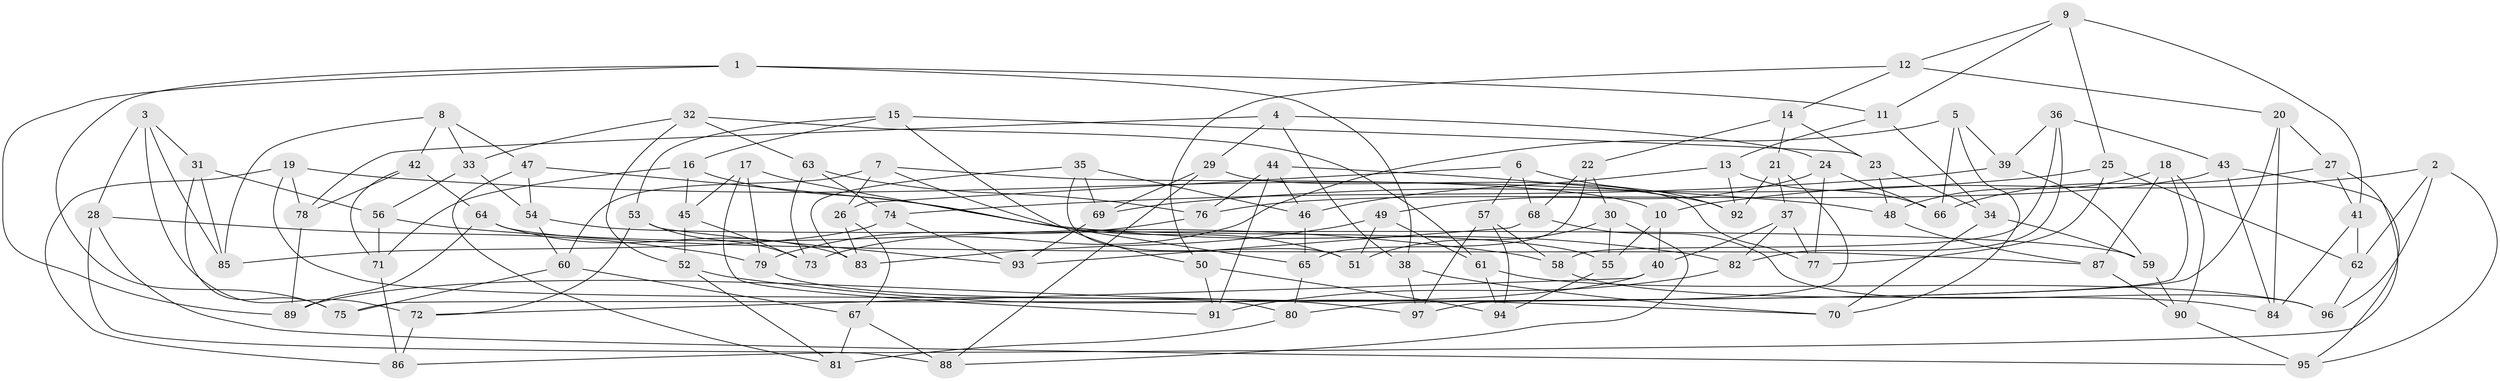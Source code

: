 // coarse degree distribution, {6: 0.5932203389830508, 4: 0.3389830508474576, 5: 0.05084745762711865, 3: 0.01694915254237288}
// Generated by graph-tools (version 1.1) at 2025/52/02/27/25 19:52:28]
// undirected, 97 vertices, 194 edges
graph export_dot {
graph [start="1"]
  node [color=gray90,style=filled];
  1;
  2;
  3;
  4;
  5;
  6;
  7;
  8;
  9;
  10;
  11;
  12;
  13;
  14;
  15;
  16;
  17;
  18;
  19;
  20;
  21;
  22;
  23;
  24;
  25;
  26;
  27;
  28;
  29;
  30;
  31;
  32;
  33;
  34;
  35;
  36;
  37;
  38;
  39;
  40;
  41;
  42;
  43;
  44;
  45;
  46;
  47;
  48;
  49;
  50;
  51;
  52;
  53;
  54;
  55;
  56;
  57;
  58;
  59;
  60;
  61;
  62;
  63;
  64;
  65;
  66;
  67;
  68;
  69;
  70;
  71;
  72;
  73;
  74;
  75;
  76;
  77;
  78;
  79;
  80;
  81;
  82;
  83;
  84;
  85;
  86;
  87;
  88;
  89;
  90;
  91;
  92;
  93;
  94;
  95;
  96;
  97;
  1 -- 75;
  1 -- 38;
  1 -- 11;
  1 -- 89;
  2 -- 62;
  2 -- 95;
  2 -- 10;
  2 -- 96;
  3 -- 28;
  3 -- 31;
  3 -- 72;
  3 -- 85;
  4 -- 38;
  4 -- 24;
  4 -- 78;
  4 -- 29;
  5 -- 66;
  5 -- 73;
  5 -- 70;
  5 -- 39;
  6 -- 57;
  6 -- 26;
  6 -- 68;
  6 -- 92;
  7 -- 65;
  7 -- 10;
  7 -- 26;
  7 -- 60;
  8 -- 85;
  8 -- 47;
  8 -- 33;
  8 -- 42;
  9 -- 25;
  9 -- 41;
  9 -- 12;
  9 -- 11;
  10 -- 40;
  10 -- 55;
  11 -- 34;
  11 -- 13;
  12 -- 14;
  12 -- 20;
  12 -- 50;
  13 -- 66;
  13 -- 92;
  13 -- 46;
  14 -- 21;
  14 -- 23;
  14 -- 22;
  15 -- 53;
  15 -- 50;
  15 -- 23;
  15 -- 16;
  16 -- 71;
  16 -- 45;
  16 -- 55;
  17 -- 91;
  17 -- 51;
  17 -- 45;
  17 -- 79;
  18 -- 75;
  18 -- 87;
  18 -- 48;
  18 -- 90;
  19 -- 78;
  19 -- 86;
  19 -- 48;
  19 -- 80;
  20 -- 27;
  20 -- 84;
  20 -- 80;
  21 -- 37;
  21 -- 97;
  21 -- 92;
  22 -- 30;
  22 -- 68;
  22 -- 65;
  23 -- 34;
  23 -- 48;
  24 -- 49;
  24 -- 66;
  24 -- 77;
  25 -- 77;
  25 -- 69;
  25 -- 62;
  26 -- 67;
  26 -- 83;
  27 -- 41;
  27 -- 86;
  27 -- 66;
  28 -- 79;
  28 -- 88;
  28 -- 95;
  29 -- 88;
  29 -- 69;
  29 -- 77;
  30 -- 51;
  30 -- 55;
  30 -- 88;
  31 -- 56;
  31 -- 75;
  31 -- 85;
  32 -- 61;
  32 -- 63;
  32 -- 33;
  32 -- 52;
  33 -- 56;
  33 -- 54;
  34 -- 70;
  34 -- 59;
  35 -- 69;
  35 -- 51;
  35 -- 83;
  35 -- 46;
  36 -- 43;
  36 -- 58;
  36 -- 39;
  36 -- 82;
  37 -- 77;
  37 -- 82;
  37 -- 40;
  38 -- 70;
  38 -- 97;
  39 -- 59;
  39 -- 74;
  40 -- 72;
  40 -- 89;
  41 -- 84;
  41 -- 62;
  42 -- 78;
  42 -- 71;
  42 -- 64;
  43 -- 95;
  43 -- 76;
  43 -- 84;
  44 -- 46;
  44 -- 91;
  44 -- 92;
  44 -- 76;
  45 -- 52;
  45 -- 73;
  46 -- 65;
  47 -- 82;
  47 -- 54;
  47 -- 81;
  48 -- 87;
  49 -- 61;
  49 -- 83;
  49 -- 51;
  50 -- 91;
  50 -- 94;
  52 -- 70;
  52 -- 81;
  53 -- 72;
  53 -- 73;
  53 -- 93;
  54 -- 59;
  54 -- 60;
  55 -- 94;
  56 -- 71;
  56 -- 58;
  57 -- 58;
  57 -- 94;
  57 -- 97;
  58 -- 84;
  59 -- 90;
  60 -- 67;
  60 -- 75;
  61 -- 96;
  61 -- 94;
  62 -- 96;
  63 -- 74;
  63 -- 76;
  63 -- 73;
  64 -- 83;
  64 -- 89;
  64 -- 87;
  65 -- 80;
  67 -- 81;
  67 -- 88;
  68 -- 96;
  68 -- 93;
  69 -- 93;
  71 -- 86;
  72 -- 86;
  74 -- 93;
  74 -- 85;
  76 -- 79;
  78 -- 89;
  79 -- 97;
  80 -- 81;
  82 -- 91;
  87 -- 90;
  90 -- 95;
}

